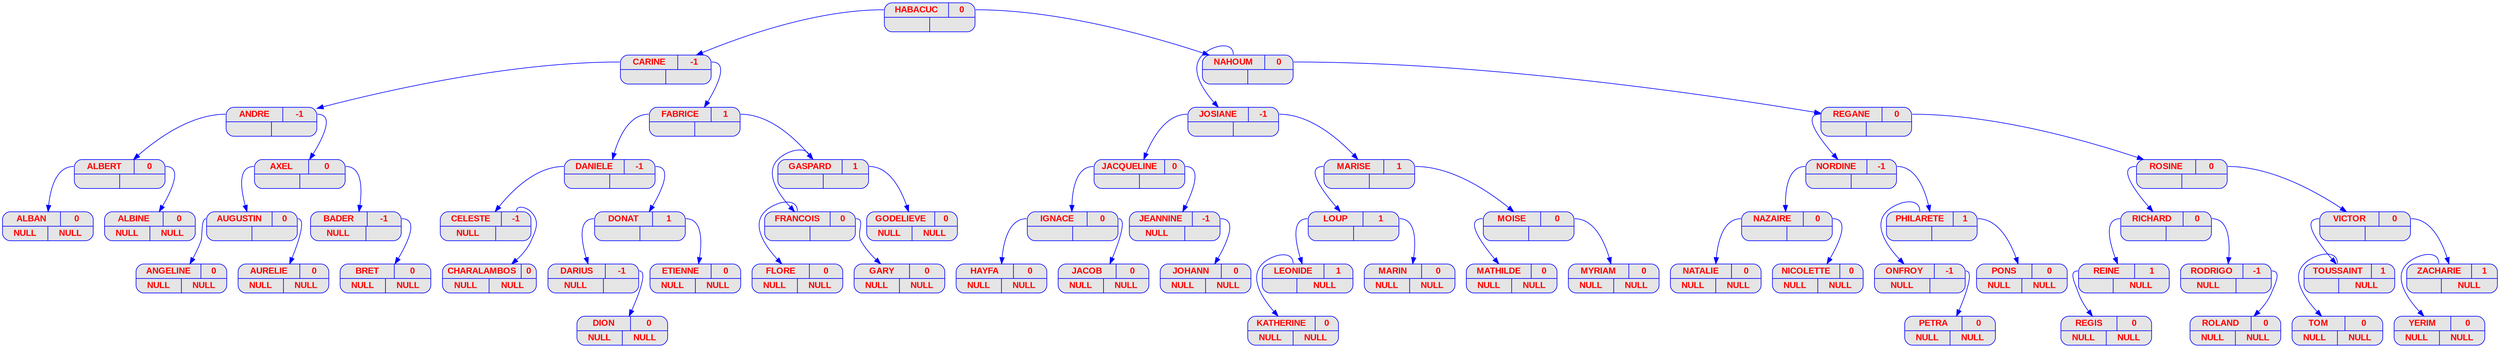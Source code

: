 digraph displayAVL {
	node [
		fontname  = "Arial bold" 
		fontsize  = "14"
		fontcolor = "red"
		style     = "rounded, filled"
		shape     = "record"
		fillcolor = "grey90"
		color     = "blue"
		width     = "2"
	]

	edge [
		color     = "blue"
	]

	HABACUC [label = "{{<g> HABACUC | <d> 0 } | { <g> | <d>}}"];
	HABACUC:g -> CARINE;
	CARINE [label = "{{<g> CARINE | <d> -1 } | { <g> | <d>}}"];
	CARINE:g -> ANDRE;
	ANDRE [label = "{{<g> ANDRE | <d> -1 } | { <g> | <d>}}"];
	ANDRE:g -> ALBERT;
	ALBERT [label = "{{<g> ALBERT | <d> 0 } | { <g> | <d>}}"];
	ALBERT:g -> ALBAN;
	ALBAN [label = "{{<g> ALBAN | <d> 0 } | { <g> | <d>}}"];
	ALBAN [label = "{{<g> ALBAN | <d> 0 }| { <g> NULL | <d> NULL}}"];
	ALBERT:d -> ALBINE;
	ALBINE [label = "{{<g> ALBINE | <d> 0 } | { <g> | <d>}}"];
	ALBINE [label = "{{<g> ALBINE | <d> 0 }| { <g> NULL | <d> NULL}}"];
	ANDRE:d -> AXEL;
	AXEL [label = "{{<g> AXEL | <d> 0 } | { <g> | <d>}}"];
	AXEL:g -> AUGUSTIN;
	AUGUSTIN [label = "{{<g> AUGUSTIN | <d> 0 } | { <g> | <d>}}"];
	AUGUSTIN:g -> ANGELINE;
	ANGELINE [label = "{{<g> ANGELINE | <d> 0 } | { <g> | <d>}}"];
	ANGELINE [label = "{{<g> ANGELINE | <d> 0 }| { <g> NULL | <d> NULL}}"];
	AUGUSTIN:d -> AURELIE;
	AURELIE [label = "{{<g> AURELIE | <d> 0 } | { <g> | <d>}}"];
	AURELIE [label = "{{<g> AURELIE | <d> 0 }| { <g> NULL | <d> NULL}}"];
	AXEL:d -> BADER;
	BADER [label = "{{<g> BADER | <d> -1 } | { <g> | <d>}}"];
	BADER [label = "{{<g> BADER | <d> -1 }| { <g> NULL | <d> }}"];
	BADER:d -> BRET;
	BRET [label = "{{<g> BRET | <d> 0 } | { <g> | <d>}}"];
	BRET [label = "{{<g> BRET | <d> 0 }| { <g> NULL | <d> NULL}}"];
	CARINE:d -> FABRICE;
	FABRICE [label = "{{<g> FABRICE | <d> 1 } | { <g> | <d>}}"];
	FABRICE:g -> DANIELE;
	DANIELE [label = "{{<g> DANIELE | <d> -1 } | { <g> | <d>}}"];
	DANIELE:g -> CELESTE;
	CELESTE [label = "{{<g> CELESTE | <d> -1 } | { <g> | <d>}}"];
	CELESTE [label = "{{<g> CELESTE | <d> -1 }| { <g> NULL | <d> }}"];
	CELESTE:d -> CHARALAMBOS;
	CHARALAMBOS [label = "{{<g> CHARALAMBOS | <d> 0 } | { <g> | <d>}}"];
	CHARALAMBOS [label = "{{<g> CHARALAMBOS | <d> 0 }| { <g> NULL | <d> NULL}}"];
	DANIELE:d -> DONAT;
	DONAT [label = "{{<g> DONAT | <d> 1 } | { <g> | <d>}}"];
	DONAT:g -> DARIUS;
	DARIUS [label = "{{<g> DARIUS | <d> -1 } | { <g> | <d>}}"];
	DARIUS [label = "{{<g> DARIUS | <d> -1 }| { <g> NULL | <d> }}"];
	DARIUS:d -> DION;
	DION [label = "{{<g> DION | <d> 0 } | { <g> | <d>}}"];
	DION [label = "{{<g> DION | <d> 0 }| { <g> NULL | <d> NULL}}"];
	DONAT:d -> ETIENNE;
	ETIENNE [label = "{{<g> ETIENNE | <d> 0 } | { <g> | <d>}}"];
	ETIENNE [label = "{{<g> ETIENNE | <d> 0 }| { <g> NULL | <d> NULL}}"];
	FABRICE:d -> GASPARD;
	GASPARD [label = "{{<g> GASPARD | <d> 1 } | { <g> | <d>}}"];
	GASPARD:g -> FRANCOIS;
	FRANCOIS [label = "{{<g> FRANCOIS | <d> 0 } | { <g> | <d>}}"];
	FRANCOIS:g -> FLORE;
	FLORE [label = "{{<g> FLORE | <d> 0 } | { <g> | <d>}}"];
	FLORE [label = "{{<g> FLORE | <d> 0 }| { <g> NULL | <d> NULL}}"];
	FRANCOIS:d -> GARY;
	GARY [label = "{{<g> GARY | <d> 0 } | { <g> | <d>}}"];
	GARY [label = "{{<g> GARY | <d> 0 }| { <g> NULL | <d> NULL}}"];
	GASPARD:d -> GODELIEVE;
	GODELIEVE [label = "{{<g> GODELIEVE | <d> 0 } | { <g> | <d>}}"];
	GODELIEVE [label = "{{<g> GODELIEVE | <d> 0 }| { <g> NULL | <d> NULL}}"];
	HABACUC:d -> NAHOUM;
	NAHOUM [label = "{{<g> NAHOUM | <d> 0 } | { <g> | <d>}}"];
	NAHOUM:g -> JOSIANE;
	JOSIANE [label = "{{<g> JOSIANE | <d> -1 } | { <g> | <d>}}"];
	JOSIANE:g -> JACQUELINE;
	JACQUELINE [label = "{{<g> JACQUELINE | <d> 0 } | { <g> | <d>}}"];
	JACQUELINE:g -> IGNACE;
	IGNACE [label = "{{<g> IGNACE | <d> 0 } | { <g> | <d>}}"];
	IGNACE:g -> HAYFA;
	HAYFA [label = "{{<g> HAYFA | <d> 0 } | { <g> | <d>}}"];
	HAYFA [label = "{{<g> HAYFA | <d> 0 }| { <g> NULL | <d> NULL}}"];
	IGNACE:d -> JACOB;
	JACOB [label = "{{<g> JACOB | <d> 0 } | { <g> | <d>}}"];
	JACOB [label = "{{<g> JACOB | <d> 0 }| { <g> NULL | <d> NULL}}"];
	JACQUELINE:d -> JEANNINE;
	JEANNINE [label = "{{<g> JEANNINE | <d> -1 } | { <g> | <d>}}"];
	JEANNINE [label = "{{<g> JEANNINE | <d> -1 }| { <g> NULL | <d> }}"];
	JEANNINE:d -> JOHANN;
	JOHANN [label = "{{<g> JOHANN | <d> 0 } | { <g> | <d>}}"];
	JOHANN [label = "{{<g> JOHANN | <d> 0 }| { <g> NULL | <d> NULL}}"];
	JOSIANE:d -> MARISE;
	MARISE [label = "{{<g> MARISE | <d> 1 } | { <g> | <d>}}"];
	MARISE:g -> LOUP;
	LOUP [label = "{{<g> LOUP | <d> 1 } | { <g> | <d>}}"];
	LOUP:g -> LEONIDE;
	LEONIDE [label = "{{<g> LEONIDE | <d> 1 } | { <g> | <d>}}"];
	LEONIDE [label = "{{<g> LEONIDE | <d> 1 }| { <g> | <d> NULL}}"];
	LEONIDE:g -> KATHERINE;
	KATHERINE [label = "{{<g> KATHERINE | <d> 0 } | { <g> | <d>}}"];
	KATHERINE [label = "{{<g> KATHERINE | <d> 0 }| { <g> NULL | <d> NULL}}"];
	LOUP:d -> MARIN;
	MARIN [label = "{{<g> MARIN | <d> 0 } | { <g> | <d>}}"];
	MARIN [label = "{{<g> MARIN | <d> 0 }| { <g> NULL | <d> NULL}}"];
	MARISE:d -> MOISE;
	MOISE [label = "{{<g> MOISE | <d> 0 } | { <g> | <d>}}"];
	MOISE:g -> MATHILDE;
	MATHILDE [label = "{{<g> MATHILDE | <d> 0 } | { <g> | <d>}}"];
	MATHILDE [label = "{{<g> MATHILDE | <d> 0 }| { <g> NULL | <d> NULL}}"];
	MOISE:d -> MYRIAM;
	MYRIAM [label = "{{<g> MYRIAM | <d> 0 } | { <g> | <d>}}"];
	MYRIAM [label = "{{<g> MYRIAM | <d> 0 }| { <g> NULL | <d> NULL}}"];
	NAHOUM:d -> REGANE;
	REGANE [label = "{{<g> REGANE | <d> 0 } | { <g> | <d>}}"];
	REGANE:g -> NORDINE;
	NORDINE [label = "{{<g> NORDINE | <d> -1 } | { <g> | <d>}}"];
	NORDINE:g -> NAZAIRE;
	NAZAIRE [label = "{{<g> NAZAIRE | <d> 0 } | { <g> | <d>}}"];
	NAZAIRE:g -> NATALIE;
	NATALIE [label = "{{<g> NATALIE | <d> 0 } | { <g> | <d>}}"];
	NATALIE [label = "{{<g> NATALIE | <d> 0 }| { <g> NULL | <d> NULL}}"];
	NAZAIRE:d -> NICOLETTE;
	NICOLETTE [label = "{{<g> NICOLETTE | <d> 0 } | { <g> | <d>}}"];
	NICOLETTE [label = "{{<g> NICOLETTE | <d> 0 }| { <g> NULL | <d> NULL}}"];
	NORDINE:d -> PHILARETE;
	PHILARETE [label = "{{<g> PHILARETE | <d> 1 } | { <g> | <d>}}"];
	PHILARETE:g -> ONFROY;
	ONFROY [label = "{{<g> ONFROY | <d> -1 } | { <g> | <d>}}"];
	ONFROY [label = "{{<g> ONFROY | <d> -1 }| { <g> NULL | <d> }}"];
	ONFROY:d -> PETRA;
	PETRA [label = "{{<g> PETRA | <d> 0 } | { <g> | <d>}}"];
	PETRA [label = "{{<g> PETRA | <d> 0 }| { <g> NULL | <d> NULL}}"];
	PHILARETE:d -> PONS;
	PONS [label = "{{<g> PONS | <d> 0 } | { <g> | <d>}}"];
	PONS [label = "{{<g> PONS | <d> 0 }| { <g> NULL | <d> NULL}}"];
	REGANE:d -> ROSINE;
	ROSINE [label = "{{<g> ROSINE | <d> 0 } | { <g> | <d>}}"];
	ROSINE:g -> RICHARD;
	RICHARD [label = "{{<g> RICHARD | <d> 0 } | { <g> | <d>}}"];
	RICHARD:g -> REINE;
	REINE [label = "{{<g> REINE | <d> 1 } | { <g> | <d>}}"];
	REINE [label = "{{<g> REINE | <d> 1 }| { <g> | <d> NULL}}"];
	REINE:g -> REGIS;
	REGIS [label = "{{<g> REGIS | <d> 0 } | { <g> | <d>}}"];
	REGIS [label = "{{<g> REGIS | <d> 0 }| { <g> NULL | <d> NULL}}"];
	RICHARD:d -> RODRIGO;
	RODRIGO [label = "{{<g> RODRIGO | <d> -1 } | { <g> | <d>}}"];
	RODRIGO [label = "{{<g> RODRIGO | <d> -1 }| { <g> NULL | <d> }}"];
	RODRIGO:d -> ROLAND;
	ROLAND [label = "{{<g> ROLAND | <d> 0 } | { <g> | <d>}}"];
	ROLAND [label = "{{<g> ROLAND | <d> 0 }| { <g> NULL | <d> NULL}}"];
	ROSINE:d -> VICTOR;
	VICTOR [label = "{{<g> VICTOR | <d> 0 } | { <g> | <d>}}"];
	VICTOR:g -> TOUSSAINT;
	TOUSSAINT [label = "{{<g> TOUSSAINT | <d> 1 } | { <g> | <d>}}"];
	TOUSSAINT [label = "{{<g> TOUSSAINT | <d> 1 }| { <g> | <d> NULL}}"];
	TOUSSAINT:g -> TOM;
	TOM [label = "{{<g> TOM | <d> 0 } | { <g> | <d>}}"];
	TOM [label = "{{<g> TOM | <d> 0 }| { <g> NULL | <d> NULL}}"];
	VICTOR:d -> ZACHARIE;
	ZACHARIE [label = "{{<g> ZACHARIE | <d> 1 } | { <g> | <d>}}"];
	ZACHARIE [label = "{{<g> ZACHARIE | <d> 1 }| { <g> | <d> NULL}}"];
	ZACHARIE:g -> YERIM;
	YERIM [label = "{{<g> YERIM | <d> 0 } | { <g> | <d>}}"];
	YERIM [label = "{{<g> YERIM | <d> 0 }| { <g> NULL | <d> NULL}}"];
}
